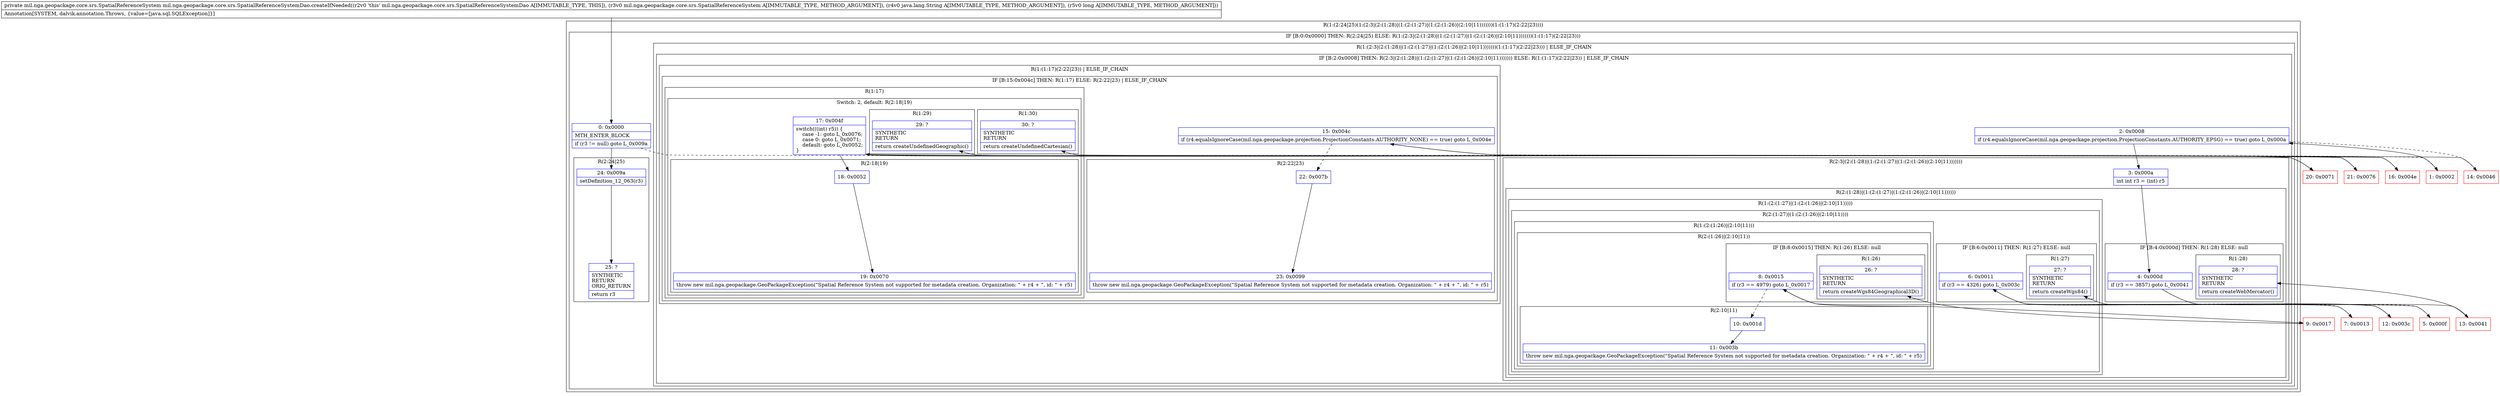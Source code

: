 digraph "CFG formil.nga.geopackage.core.srs.SpatialReferenceSystemDao.createIfNeeded(Lmil\/nga\/geopackage\/core\/srs\/SpatialReferenceSystem;Ljava\/lang\/String;J)Lmil\/nga\/geopackage\/core\/srs\/SpatialReferenceSystem;" {
subgraph cluster_Region_1686421682 {
label = "R(1:(2:24|25)(1:(2:3|(2:(1:28)|(1:(2:(1:27)|(1:(2:(1:26)|(2:10|11)))))))(1:(1:17)(2:22|23))))";
node [shape=record,color=blue];
subgraph cluster_IfRegion_1644783526 {
label = "IF [B:0:0x0000] THEN: R(2:24|25) ELSE: R(1:(2:3|(2:(1:28)|(1:(2:(1:27)|(1:(2:(1:26)|(2:10|11)))))))(1:(1:17)(2:22|23)))";
node [shape=record,color=blue];
Node_0 [shape=record,label="{0\:\ 0x0000|MTH_ENTER_BLOCK\l|if (r3 != null) goto L_0x009a\l}"];
subgraph cluster_Region_329144578 {
label = "R(2:24|25)";
node [shape=record,color=blue];
Node_24 [shape=record,label="{24\:\ 0x009a|setDefinition_12_063(r3)\l}"];
Node_25 [shape=record,label="{25\:\ ?|SYNTHETIC\lRETURN\lORIG_RETURN\l|return r3\l}"];
}
subgraph cluster_Region_423405928 {
label = "R(1:(2:3|(2:(1:28)|(1:(2:(1:27)|(1:(2:(1:26)|(2:10|11)))))))(1:(1:17)(2:22|23))) | ELSE_IF_CHAIN\l";
node [shape=record,color=blue];
subgraph cluster_IfRegion_1535077293 {
label = "IF [B:2:0x0008] THEN: R(2:3|(2:(1:28)|(1:(2:(1:27)|(1:(2:(1:26)|(2:10|11))))))) ELSE: R(1:(1:17)(2:22|23)) | ELSE_IF_CHAIN\l";
node [shape=record,color=blue];
Node_2 [shape=record,label="{2\:\ 0x0008|if (r4.equalsIgnoreCase(mil.nga.geopackage.projection.ProjectionConstants.AUTHORITY_EPSG) == true) goto L_0x000a\l}"];
subgraph cluster_Region_1656210816 {
label = "R(2:3|(2:(1:28)|(1:(2:(1:27)|(1:(2:(1:26)|(2:10|11)))))))";
node [shape=record,color=blue];
Node_3 [shape=record,label="{3\:\ 0x000a|int int r3 = (int) r5\l}"];
subgraph cluster_Region_1919025971 {
label = "R(2:(1:28)|(1:(2:(1:27)|(1:(2:(1:26)|(2:10|11))))))";
node [shape=record,color=blue];
subgraph cluster_IfRegion_1114417671 {
label = "IF [B:4:0x000d] THEN: R(1:28) ELSE: null";
node [shape=record,color=blue];
Node_4 [shape=record,label="{4\:\ 0x000d|if (r3 == 3857) goto L_0x0041\l}"];
subgraph cluster_Region_332730932 {
label = "R(1:28)";
node [shape=record,color=blue];
Node_28 [shape=record,label="{28\:\ ?|SYNTHETIC\lRETURN\l|return createWebMercator()\l}"];
}
}
subgraph cluster_Region_1876860623 {
label = "R(1:(2:(1:27)|(1:(2:(1:26)|(2:10|11)))))";
node [shape=record,color=blue];
subgraph cluster_Region_1331471002 {
label = "R(2:(1:27)|(1:(2:(1:26)|(2:10|11))))";
node [shape=record,color=blue];
subgraph cluster_IfRegion_1837433877 {
label = "IF [B:6:0x0011] THEN: R(1:27) ELSE: null";
node [shape=record,color=blue];
Node_6 [shape=record,label="{6\:\ 0x0011|if (r3 == 4326) goto L_0x003c\l}"];
subgraph cluster_Region_759516121 {
label = "R(1:27)";
node [shape=record,color=blue];
Node_27 [shape=record,label="{27\:\ ?|SYNTHETIC\lRETURN\l|return createWgs84()\l}"];
}
}
subgraph cluster_Region_372947191 {
label = "R(1:(2:(1:26)|(2:10|11)))";
node [shape=record,color=blue];
subgraph cluster_Region_218723353 {
label = "R(2:(1:26)|(2:10|11))";
node [shape=record,color=blue];
subgraph cluster_IfRegion_1880400137 {
label = "IF [B:8:0x0015] THEN: R(1:26) ELSE: null";
node [shape=record,color=blue];
Node_8 [shape=record,label="{8\:\ 0x0015|if (r3 == 4979) goto L_0x0017\l}"];
subgraph cluster_Region_669732688 {
label = "R(1:26)";
node [shape=record,color=blue];
Node_26 [shape=record,label="{26\:\ ?|SYNTHETIC\lRETURN\l|return createWgs84Geographical3D()\l}"];
}
}
subgraph cluster_Region_553108471 {
label = "R(2:10|11)";
node [shape=record,color=blue];
Node_10 [shape=record,label="{10\:\ 0x001d}"];
Node_11 [shape=record,label="{11\:\ 0x003b|throw new mil.nga.geopackage.GeoPackageException(\"Spatial Reference System not supported for metadata creation. Organization: \" + r4 + \", id: \" + r5)\l}"];
}
}
}
}
}
}
}
subgraph cluster_Region_1674127902 {
label = "R(1:(1:17)(2:22|23)) | ELSE_IF_CHAIN\l";
node [shape=record,color=blue];
subgraph cluster_IfRegion_623260610 {
label = "IF [B:15:0x004c] THEN: R(1:17) ELSE: R(2:22|23) | ELSE_IF_CHAIN\l";
node [shape=record,color=blue];
Node_15 [shape=record,label="{15\:\ 0x004c|if (r4.equalsIgnoreCase(mil.nga.geopackage.projection.ProjectionConstants.AUTHORITY_NONE) == true) goto L_0x004e\l}"];
subgraph cluster_Region_1481271801 {
label = "R(1:17)";
node [shape=record,color=blue];
subgraph cluster_SwitchRegion_1186783612 {
label = "Switch: 2, default: R(2:18|19)";
node [shape=record,color=blue];
Node_17 [shape=record,label="{17\:\ 0x004f|switch(((int) r5)) \{\l    case \-1: goto L_0x0076;\l    case 0: goto L_0x0071;\l    default: goto L_0x0052;\l\}\l}"];
subgraph cluster_Region_1812970095 {
label = "R(1:30)";
node [shape=record,color=blue];
Node_30 [shape=record,label="{30\:\ ?|SYNTHETIC\lRETURN\l|return createUndefinedCartesian()\l}"];
}
subgraph cluster_Region_2023963663 {
label = "R(1:29)";
node [shape=record,color=blue];
Node_29 [shape=record,label="{29\:\ ?|SYNTHETIC\lRETURN\l|return createUndefinedGeographic()\l}"];
}
subgraph cluster_Region_1932363587 {
label = "R(2:18|19)";
node [shape=record,color=blue];
Node_18 [shape=record,label="{18\:\ 0x0052}"];
Node_19 [shape=record,label="{19\:\ 0x0070|throw new mil.nga.geopackage.GeoPackageException(\"Spatial Reference System not supported for metadata creation. Organization: \" + r4 + \", id: \" + r5)\l}"];
}
}
}
subgraph cluster_Region_1388003163 {
label = "R(2:22|23)";
node [shape=record,color=blue];
Node_22 [shape=record,label="{22\:\ 0x007b}"];
Node_23 [shape=record,label="{23\:\ 0x0099|throw new mil.nga.geopackage.GeoPackageException(\"Spatial Reference System not supported for metadata creation. Organization: \" + r4 + \", id: \" + r5)\l}"];
}
}
}
}
}
}
}
Node_1 [shape=record,color=red,label="{1\:\ 0x0002}"];
Node_5 [shape=record,color=red,label="{5\:\ 0x000f}"];
Node_7 [shape=record,color=red,label="{7\:\ 0x0013}"];
Node_9 [shape=record,color=red,label="{9\:\ 0x0017}"];
Node_12 [shape=record,color=red,label="{12\:\ 0x003c}"];
Node_13 [shape=record,color=red,label="{13\:\ 0x0041}"];
Node_14 [shape=record,color=red,label="{14\:\ 0x0046}"];
Node_16 [shape=record,color=red,label="{16\:\ 0x004e}"];
Node_20 [shape=record,color=red,label="{20\:\ 0x0071}"];
Node_21 [shape=record,color=red,label="{21\:\ 0x0076}"];
MethodNode[shape=record,label="{private mil.nga.geopackage.core.srs.SpatialReferenceSystem mil.nga.geopackage.core.srs.SpatialReferenceSystemDao.createIfNeeded((r2v0 'this' mil.nga.geopackage.core.srs.SpatialReferenceSystemDao A[IMMUTABLE_TYPE, THIS]), (r3v0 mil.nga.geopackage.core.srs.SpatialReferenceSystem A[IMMUTABLE_TYPE, METHOD_ARGUMENT]), (r4v0 java.lang.String A[IMMUTABLE_TYPE, METHOD_ARGUMENT]), (r5v0 long A[IMMUTABLE_TYPE, METHOD_ARGUMENT]))  | Annotation[SYSTEM, dalvik.annotation.Throws, \{value=[java.sql.SQLException]\}]\l}"];
MethodNode -> Node_0;
Node_0 -> Node_1[style=dashed];
Node_0 -> Node_24;
Node_24 -> Node_25;
Node_2 -> Node_3;
Node_2 -> Node_14[style=dashed];
Node_3 -> Node_4;
Node_4 -> Node_5[style=dashed];
Node_4 -> Node_13;
Node_6 -> Node_7[style=dashed];
Node_6 -> Node_12;
Node_8 -> Node_9;
Node_8 -> Node_10[style=dashed];
Node_10 -> Node_11;
Node_15 -> Node_16;
Node_15 -> Node_22[style=dashed];
Node_17 -> Node_18;
Node_17 -> Node_20;
Node_17 -> Node_21;
Node_18 -> Node_19;
Node_22 -> Node_23;
Node_1 -> Node_2;
Node_5 -> Node_6;
Node_7 -> Node_8;
Node_9 -> Node_26;
Node_12 -> Node_27;
Node_13 -> Node_28;
Node_14 -> Node_15;
Node_16 -> Node_17;
Node_20 -> Node_29;
Node_21 -> Node_30;
}

